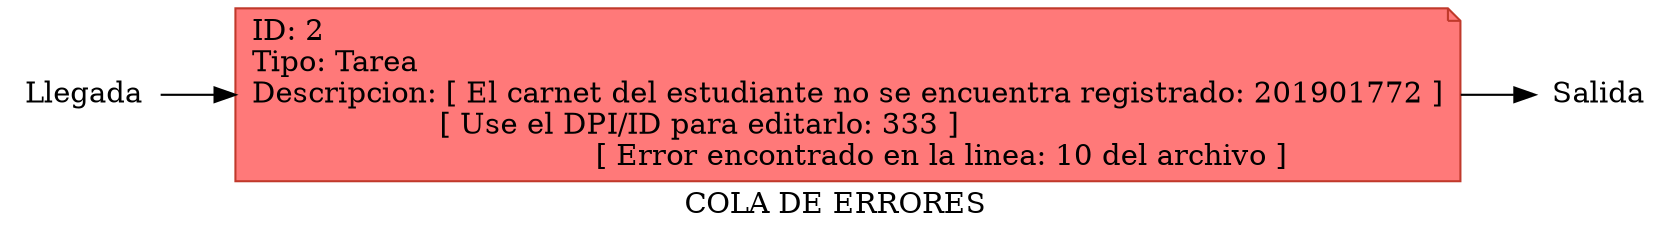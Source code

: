 digraph Errores {
 rankdir=LR;
 label="COLA DE ERRORES";
  node [shape = note, color="#c0392b", style=filled, fillcolor="#ff7979"];
N0[label="ID: 2 \lTipo: Tarea \lDescripcion: [ El carnet del estudiante no se encuentra registrado: 201901772 ]\l                    [ Use el DPI/ID para editarlo: 333 ]\l                    [ Error encontrado en la linea: 10 del archivo ]"];
aux[label="Salida", shape=none, style=none];
 aux1[label="Llegada", shape=none, style=none];
N0->aux; 
 aux1->N0;
}